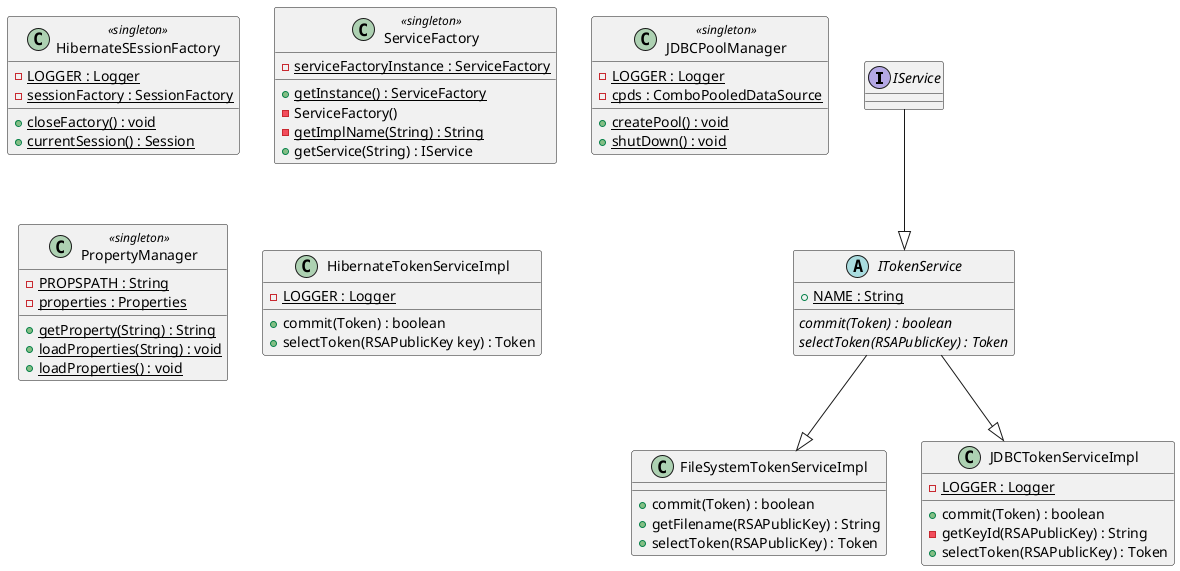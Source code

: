 @startuml
interface IService

class HibernateSEssionFactory <<singleton>> {
    {static} -LOGGER : Logger
    {static} -sessionFactory : SessionFactory
    {static} +closeFactory() : void
    {static} +currentSession() : Session
}

class ServiceFactory <<singleton>> {
    {static} -serviceFactoryInstance : ServiceFactory
    {static} +getInstance() : ServiceFactory
    -ServiceFactory()
    {static} -getImplName(String) : String
    +getService(String) : IService
}

class JDBCPoolManager <<singleton>> {
    {static} -LOGGER : Logger
    {static} -cpds : ComboPooledDataSource
    {static} +createPool() : void
    {static} +shutDown() : void
}

class PropertyManager <<singleton>> {
    {static} -PROPSPATH : String
    {static} -properties : Properties
    {static} +getProperty(String) : String
    {static} +loadProperties(String) : void
    {static} +loadProperties() : void
}

class FileSystemTokenServiceImpl {
    +commit(Token) : boolean
    +getFilename(RSAPublicKey) : String
    +selectToken(RSAPublicKey) : Token
}

class HibernateTokenServiceImpl {
    {static} -LOGGER : Logger
    +commit(Token) : boolean
    +selectToken(RSAPublicKey key) : Token
}

abstract class ITokenService {
    {static} +NAME : String
    {abstract} commit(Token) : boolean
    {abstract} selectToken(RSAPublicKey) : Token
}

class JDBCTokenServiceImpl {
    {static} -LOGGER : Logger
    +commit(Token) : boolean
    -getKeyId(RSAPublicKey) : String
    +selectToken(RSAPublicKey) : Token
}

IService --|> ITokenService
ITokenService --|> FileSystemTokenServiceImpl
ITokenService --|> JDBCTokenServiceImpl
@enduml
